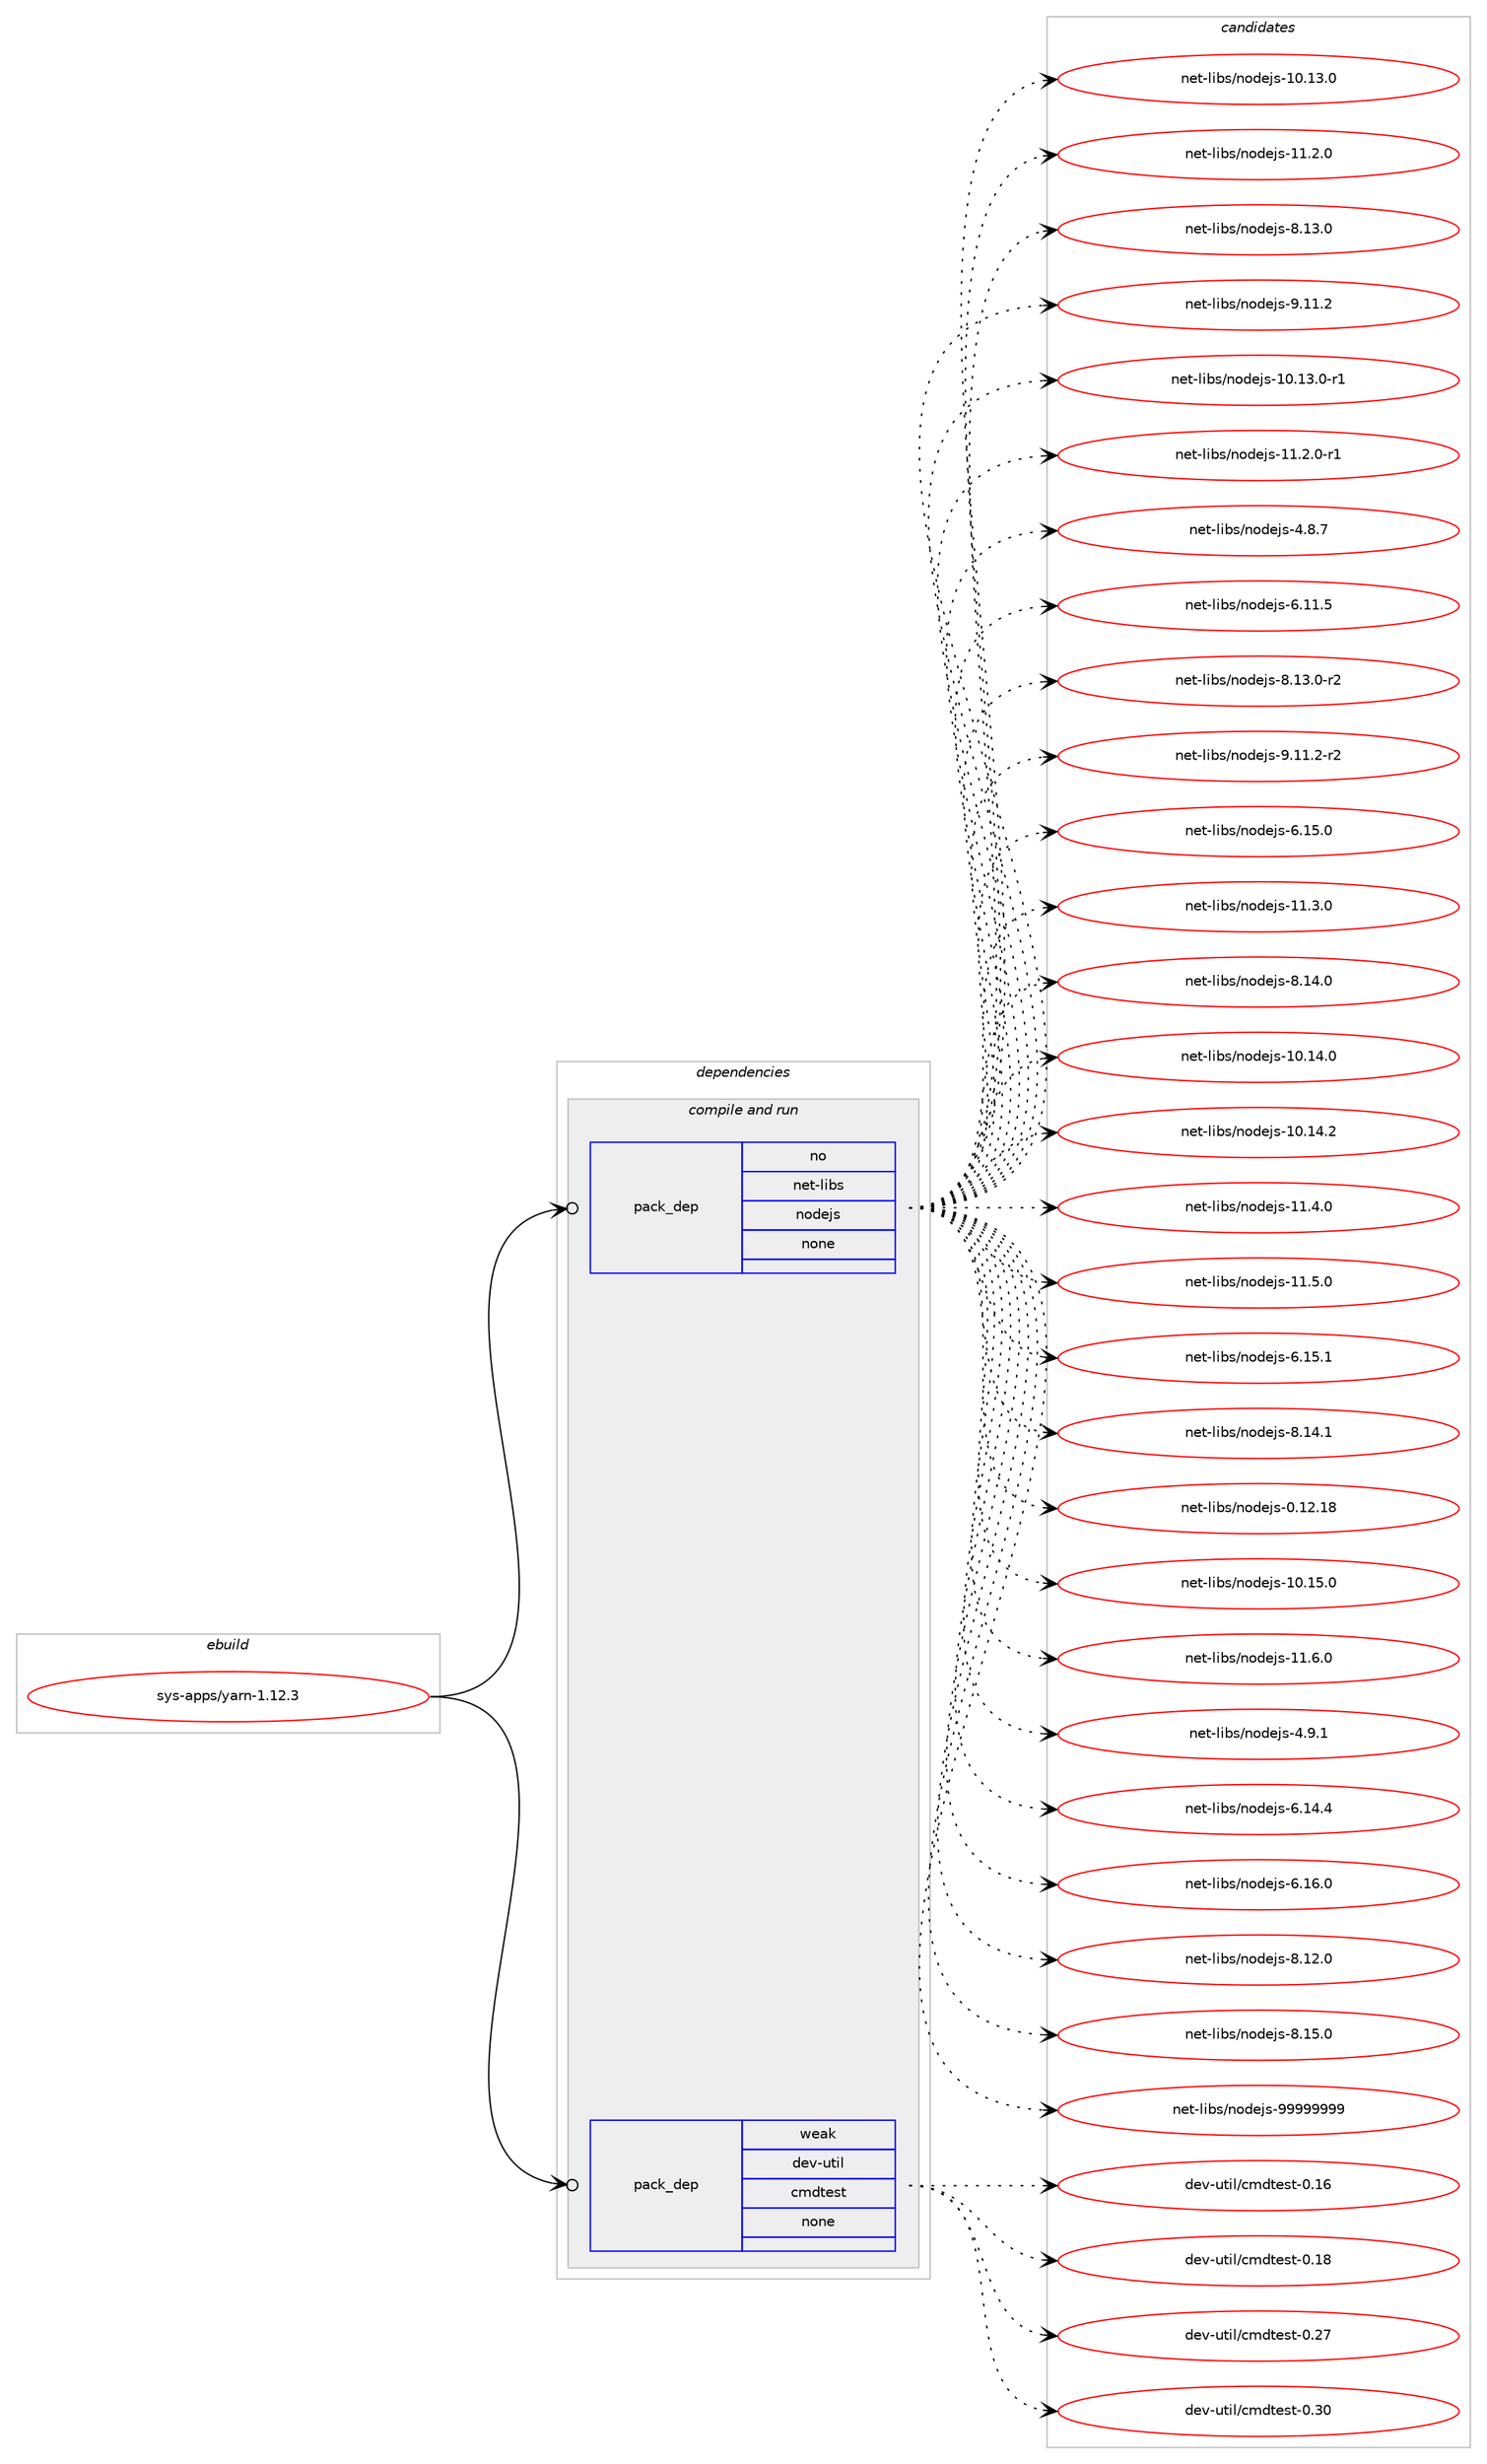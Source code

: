 digraph prolog {

# *************
# Graph options
# *************

newrank=true;
concentrate=true;
compound=true;
graph [rankdir=LR,fontname=Helvetica,fontsize=10,ranksep=1.5];#, ranksep=2.5, nodesep=0.2];
edge  [arrowhead=vee];
node  [fontname=Helvetica,fontsize=10];

# **********
# The ebuild
# **********

subgraph cluster_leftcol {
color=gray;
rank=same;
label=<<i>ebuild</i>>;
id [label="sys-apps/yarn-1.12.3", color=red, width=4, href="../sys-apps/yarn-1.12.3.svg"];
}

# ****************
# The dependencies
# ****************

subgraph cluster_midcol {
color=gray;
label=<<i>dependencies</i>>;
subgraph cluster_compile {
fillcolor="#eeeeee";
style=filled;
label=<<i>compile</i>>;
}
subgraph cluster_compileandrun {
fillcolor="#eeeeee";
style=filled;
label=<<i>compile and run</i>>;
subgraph pack7044 {
dependency8952 [label=<<TABLE BORDER="0" CELLBORDER="1" CELLSPACING="0" CELLPADDING="4" WIDTH="220"><TR><TD ROWSPAN="6" CELLPADDING="30">pack_dep</TD></TR><TR><TD WIDTH="110">no</TD></TR><TR><TD>net-libs</TD></TR><TR><TD>nodejs</TD></TR><TR><TD>none</TD></TR><TR><TD></TD></TR></TABLE>>, shape=none, color=blue];
}
id:e -> dependency8952:w [weight=20,style="solid",arrowhead="odotvee"];
subgraph pack7045 {
dependency8953 [label=<<TABLE BORDER="0" CELLBORDER="1" CELLSPACING="0" CELLPADDING="4" WIDTH="220"><TR><TD ROWSPAN="6" CELLPADDING="30">pack_dep</TD></TR><TR><TD WIDTH="110">weak</TD></TR><TR><TD>dev-util</TD></TR><TR><TD>cmdtest</TD></TR><TR><TD>none</TD></TR><TR><TD></TD></TR></TABLE>>, shape=none, color=blue];
}
id:e -> dependency8953:w [weight=20,style="solid",arrowhead="odotvee"];
}
subgraph cluster_run {
fillcolor="#eeeeee";
style=filled;
label=<<i>run</i>>;
}
}

# **************
# The candidates
# **************

subgraph cluster_choices {
rank=same;
color=gray;
label=<<i>candidates</i>>;

subgraph choice7044 {
color=black;
nodesep=1;
choice1101011164510810598115471101111001011061154549484649514648 [label="net-libs/nodejs-10.13.0", color=red, width=4,href="../net-libs/nodejs-10.13.0.svg"];
choice11010111645108105981154711011110010110611545494946504648 [label="net-libs/nodejs-11.2.0", color=red, width=4,href="../net-libs/nodejs-11.2.0.svg"];
choice11010111645108105981154711011110010110611545564649514648 [label="net-libs/nodejs-8.13.0", color=red, width=4,href="../net-libs/nodejs-8.13.0.svg"];
choice11010111645108105981154711011110010110611545574649494650 [label="net-libs/nodejs-9.11.2", color=red, width=4,href="../net-libs/nodejs-9.11.2.svg"];
choice11010111645108105981154711011110010110611545494846495146484511449 [label="net-libs/nodejs-10.13.0-r1", color=red, width=4,href="../net-libs/nodejs-10.13.0-r1.svg"];
choice110101116451081059811547110111100101106115454949465046484511449 [label="net-libs/nodejs-11.2.0-r1", color=red, width=4,href="../net-libs/nodejs-11.2.0-r1.svg"];
choice110101116451081059811547110111100101106115455246564655 [label="net-libs/nodejs-4.8.7", color=red, width=4,href="../net-libs/nodejs-4.8.7.svg"];
choice11010111645108105981154711011110010110611545544649494653 [label="net-libs/nodejs-6.11.5", color=red, width=4,href="../net-libs/nodejs-6.11.5.svg"];
choice110101116451081059811547110111100101106115455646495146484511450 [label="net-libs/nodejs-8.13.0-r2", color=red, width=4,href="../net-libs/nodejs-8.13.0-r2.svg"];
choice110101116451081059811547110111100101106115455746494946504511450 [label="net-libs/nodejs-9.11.2-r2", color=red, width=4,href="../net-libs/nodejs-9.11.2-r2.svg"];
choice11010111645108105981154711011110010110611545544649534648 [label="net-libs/nodejs-6.15.0", color=red, width=4,href="../net-libs/nodejs-6.15.0.svg"];
choice11010111645108105981154711011110010110611545494946514648 [label="net-libs/nodejs-11.3.0", color=red, width=4,href="../net-libs/nodejs-11.3.0.svg"];
choice11010111645108105981154711011110010110611545564649524648 [label="net-libs/nodejs-8.14.0", color=red, width=4,href="../net-libs/nodejs-8.14.0.svg"];
choice1101011164510810598115471101111001011061154549484649524648 [label="net-libs/nodejs-10.14.0", color=red, width=4,href="../net-libs/nodejs-10.14.0.svg"];
choice1101011164510810598115471101111001011061154549484649524650 [label="net-libs/nodejs-10.14.2", color=red, width=4,href="../net-libs/nodejs-10.14.2.svg"];
choice11010111645108105981154711011110010110611545494946524648 [label="net-libs/nodejs-11.4.0", color=red, width=4,href="../net-libs/nodejs-11.4.0.svg"];
choice11010111645108105981154711011110010110611545494946534648 [label="net-libs/nodejs-11.5.0", color=red, width=4,href="../net-libs/nodejs-11.5.0.svg"];
choice11010111645108105981154711011110010110611545544649534649 [label="net-libs/nodejs-6.15.1", color=red, width=4,href="../net-libs/nodejs-6.15.1.svg"];
choice11010111645108105981154711011110010110611545564649524649 [label="net-libs/nodejs-8.14.1", color=red, width=4,href="../net-libs/nodejs-8.14.1.svg"];
choice1101011164510810598115471101111001011061154548464950464956 [label="net-libs/nodejs-0.12.18", color=red, width=4,href="../net-libs/nodejs-0.12.18.svg"];
choice1101011164510810598115471101111001011061154549484649534648 [label="net-libs/nodejs-10.15.0", color=red, width=4,href="../net-libs/nodejs-10.15.0.svg"];
choice11010111645108105981154711011110010110611545494946544648 [label="net-libs/nodejs-11.6.0", color=red, width=4,href="../net-libs/nodejs-11.6.0.svg"];
choice110101116451081059811547110111100101106115455246574649 [label="net-libs/nodejs-4.9.1", color=red, width=4,href="../net-libs/nodejs-4.9.1.svg"];
choice11010111645108105981154711011110010110611545544649524652 [label="net-libs/nodejs-6.14.4", color=red, width=4,href="../net-libs/nodejs-6.14.4.svg"];
choice11010111645108105981154711011110010110611545544649544648 [label="net-libs/nodejs-6.16.0", color=red, width=4,href="../net-libs/nodejs-6.16.0.svg"];
choice11010111645108105981154711011110010110611545564649504648 [label="net-libs/nodejs-8.12.0", color=red, width=4,href="../net-libs/nodejs-8.12.0.svg"];
choice11010111645108105981154711011110010110611545564649534648 [label="net-libs/nodejs-8.15.0", color=red, width=4,href="../net-libs/nodejs-8.15.0.svg"];
choice110101116451081059811547110111100101106115455757575757575757 [label="net-libs/nodejs-99999999", color=red, width=4,href="../net-libs/nodejs-99999999.svg"];
dependency8952:e -> choice1101011164510810598115471101111001011061154549484649514648:w [style=dotted,weight="100"];
dependency8952:e -> choice11010111645108105981154711011110010110611545494946504648:w [style=dotted,weight="100"];
dependency8952:e -> choice11010111645108105981154711011110010110611545564649514648:w [style=dotted,weight="100"];
dependency8952:e -> choice11010111645108105981154711011110010110611545574649494650:w [style=dotted,weight="100"];
dependency8952:e -> choice11010111645108105981154711011110010110611545494846495146484511449:w [style=dotted,weight="100"];
dependency8952:e -> choice110101116451081059811547110111100101106115454949465046484511449:w [style=dotted,weight="100"];
dependency8952:e -> choice110101116451081059811547110111100101106115455246564655:w [style=dotted,weight="100"];
dependency8952:e -> choice11010111645108105981154711011110010110611545544649494653:w [style=dotted,weight="100"];
dependency8952:e -> choice110101116451081059811547110111100101106115455646495146484511450:w [style=dotted,weight="100"];
dependency8952:e -> choice110101116451081059811547110111100101106115455746494946504511450:w [style=dotted,weight="100"];
dependency8952:e -> choice11010111645108105981154711011110010110611545544649534648:w [style=dotted,weight="100"];
dependency8952:e -> choice11010111645108105981154711011110010110611545494946514648:w [style=dotted,weight="100"];
dependency8952:e -> choice11010111645108105981154711011110010110611545564649524648:w [style=dotted,weight="100"];
dependency8952:e -> choice1101011164510810598115471101111001011061154549484649524648:w [style=dotted,weight="100"];
dependency8952:e -> choice1101011164510810598115471101111001011061154549484649524650:w [style=dotted,weight="100"];
dependency8952:e -> choice11010111645108105981154711011110010110611545494946524648:w [style=dotted,weight="100"];
dependency8952:e -> choice11010111645108105981154711011110010110611545494946534648:w [style=dotted,weight="100"];
dependency8952:e -> choice11010111645108105981154711011110010110611545544649534649:w [style=dotted,weight="100"];
dependency8952:e -> choice11010111645108105981154711011110010110611545564649524649:w [style=dotted,weight="100"];
dependency8952:e -> choice1101011164510810598115471101111001011061154548464950464956:w [style=dotted,weight="100"];
dependency8952:e -> choice1101011164510810598115471101111001011061154549484649534648:w [style=dotted,weight="100"];
dependency8952:e -> choice11010111645108105981154711011110010110611545494946544648:w [style=dotted,weight="100"];
dependency8952:e -> choice110101116451081059811547110111100101106115455246574649:w [style=dotted,weight="100"];
dependency8952:e -> choice11010111645108105981154711011110010110611545544649524652:w [style=dotted,weight="100"];
dependency8952:e -> choice11010111645108105981154711011110010110611545544649544648:w [style=dotted,weight="100"];
dependency8952:e -> choice11010111645108105981154711011110010110611545564649504648:w [style=dotted,weight="100"];
dependency8952:e -> choice11010111645108105981154711011110010110611545564649534648:w [style=dotted,weight="100"];
dependency8952:e -> choice110101116451081059811547110111100101106115455757575757575757:w [style=dotted,weight="100"];
}
subgraph choice7045 {
color=black;
nodesep=1;
choice1001011184511711610510847991091001161011151164548464954 [label="dev-util/cmdtest-0.16", color=red, width=4,href="../dev-util/cmdtest-0.16.svg"];
choice1001011184511711610510847991091001161011151164548464956 [label="dev-util/cmdtest-0.18", color=red, width=4,href="../dev-util/cmdtest-0.18.svg"];
choice1001011184511711610510847991091001161011151164548465055 [label="dev-util/cmdtest-0.27", color=red, width=4,href="../dev-util/cmdtest-0.27.svg"];
choice1001011184511711610510847991091001161011151164548465148 [label="dev-util/cmdtest-0.30", color=red, width=4,href="../dev-util/cmdtest-0.30.svg"];
dependency8953:e -> choice1001011184511711610510847991091001161011151164548464954:w [style=dotted,weight="100"];
dependency8953:e -> choice1001011184511711610510847991091001161011151164548464956:w [style=dotted,weight="100"];
dependency8953:e -> choice1001011184511711610510847991091001161011151164548465055:w [style=dotted,weight="100"];
dependency8953:e -> choice1001011184511711610510847991091001161011151164548465148:w [style=dotted,weight="100"];
}
}

}
